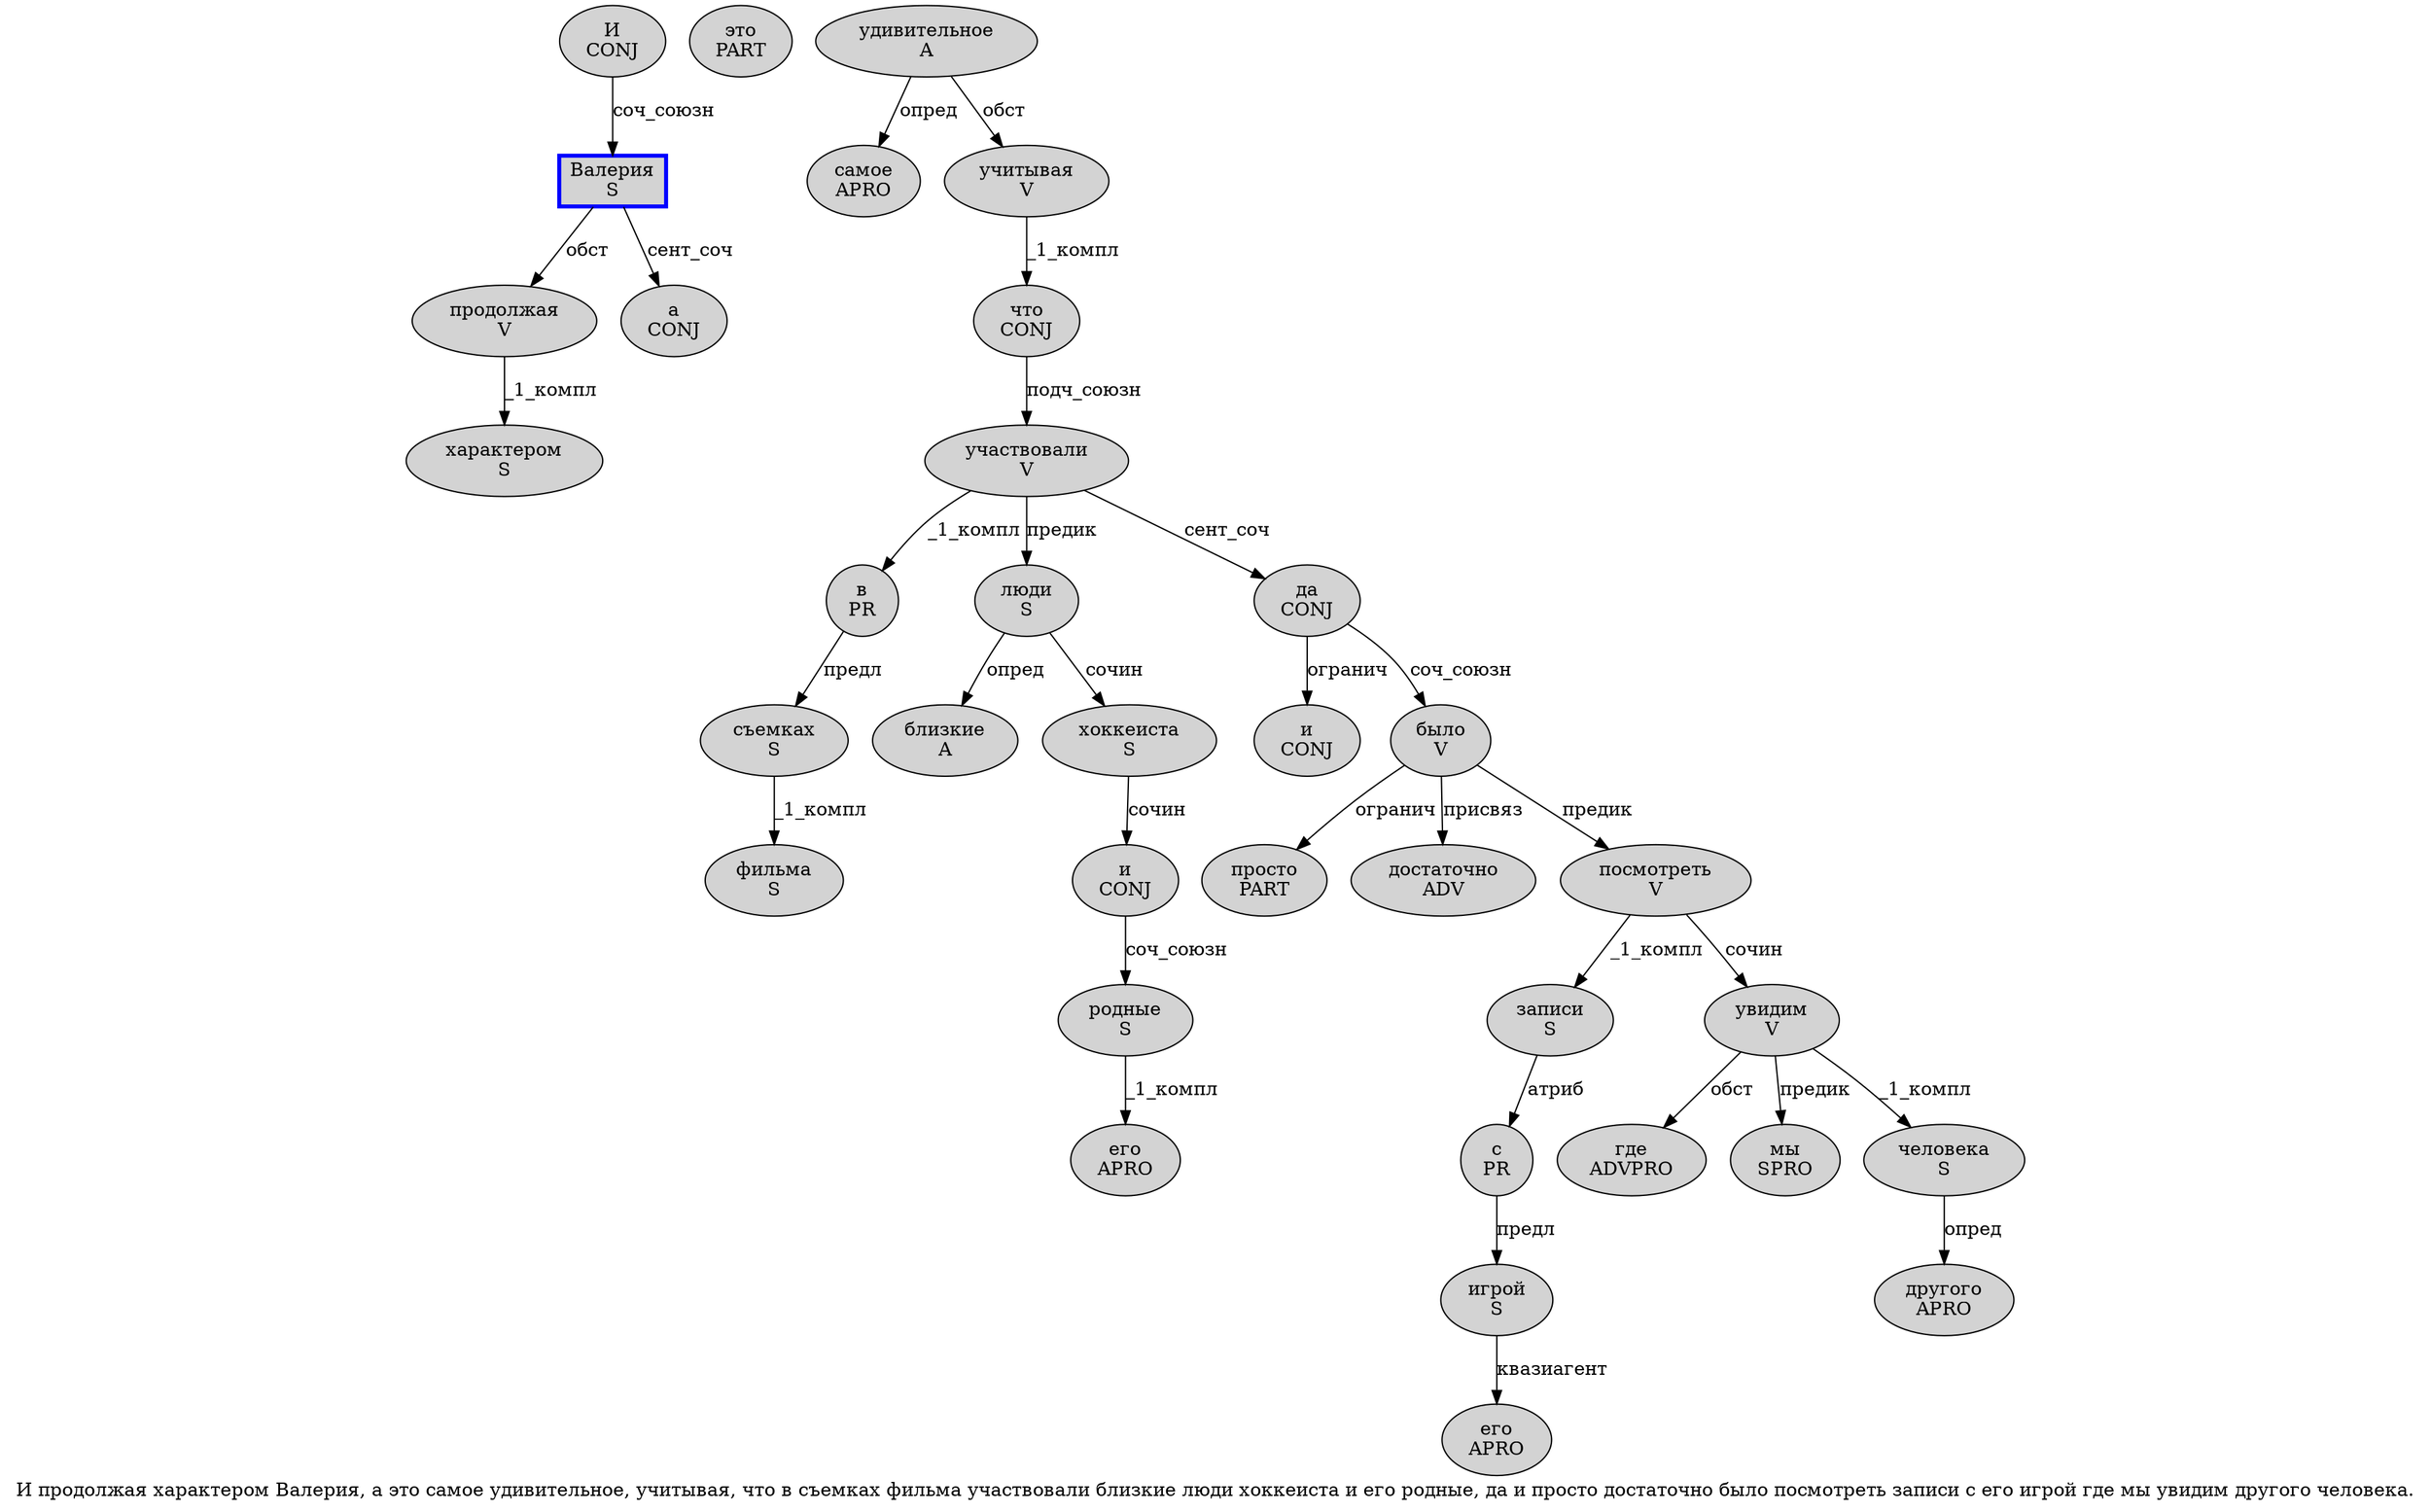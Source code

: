 digraph SENTENCE_3284 {
	graph [label="И продолжая характером Валерия, а это самое удивительное, учитывая, что в съемках фильма участвовали близкие люди хоккеиста и его родные, да и просто достаточно было посмотреть записи с его игрой где мы увидим другого человека."]
	node [style=filled]
		0 [label="И
CONJ" color="" fillcolor=lightgray penwidth=1 shape=ellipse]
		1 [label="продолжая
V" color="" fillcolor=lightgray penwidth=1 shape=ellipse]
		2 [label="характером
S" color="" fillcolor=lightgray penwidth=1 shape=ellipse]
		3 [label="Валерия
S" color=blue fillcolor=lightgray penwidth=3 shape=box]
		5 [label="а
CONJ" color="" fillcolor=lightgray penwidth=1 shape=ellipse]
		6 [label="это
PART" color="" fillcolor=lightgray penwidth=1 shape=ellipse]
		7 [label="самое
APRO" color="" fillcolor=lightgray penwidth=1 shape=ellipse]
		8 [label="удивительное
A" color="" fillcolor=lightgray penwidth=1 shape=ellipse]
		10 [label="учитывая
V" color="" fillcolor=lightgray penwidth=1 shape=ellipse]
		12 [label="что
CONJ" color="" fillcolor=lightgray penwidth=1 shape=ellipse]
		13 [label="в
PR" color="" fillcolor=lightgray penwidth=1 shape=ellipse]
		14 [label="съемках
S" color="" fillcolor=lightgray penwidth=1 shape=ellipse]
		15 [label="фильма
S" color="" fillcolor=lightgray penwidth=1 shape=ellipse]
		16 [label="участвовали
V" color="" fillcolor=lightgray penwidth=1 shape=ellipse]
		17 [label="близкие
A" color="" fillcolor=lightgray penwidth=1 shape=ellipse]
		18 [label="люди
S" color="" fillcolor=lightgray penwidth=1 shape=ellipse]
		19 [label="хоккеиста
S" color="" fillcolor=lightgray penwidth=1 shape=ellipse]
		20 [label="и
CONJ" color="" fillcolor=lightgray penwidth=1 shape=ellipse]
		21 [label="его
APRO" color="" fillcolor=lightgray penwidth=1 shape=ellipse]
		22 [label="родные
S" color="" fillcolor=lightgray penwidth=1 shape=ellipse]
		24 [label="да
CONJ" color="" fillcolor=lightgray penwidth=1 shape=ellipse]
		25 [label="и
CONJ" color="" fillcolor=lightgray penwidth=1 shape=ellipse]
		26 [label="просто
PART" color="" fillcolor=lightgray penwidth=1 shape=ellipse]
		27 [label="достаточно
ADV" color="" fillcolor=lightgray penwidth=1 shape=ellipse]
		28 [label="было
V" color="" fillcolor=lightgray penwidth=1 shape=ellipse]
		29 [label="посмотреть
V" color="" fillcolor=lightgray penwidth=1 shape=ellipse]
		30 [label="записи
S" color="" fillcolor=lightgray penwidth=1 shape=ellipse]
		31 [label="с
PR" color="" fillcolor=lightgray penwidth=1 shape=ellipse]
		32 [label="его
APRO" color="" fillcolor=lightgray penwidth=1 shape=ellipse]
		33 [label="игрой
S" color="" fillcolor=lightgray penwidth=1 shape=ellipse]
		34 [label="где
ADVPRO" color="" fillcolor=lightgray penwidth=1 shape=ellipse]
		35 [label="мы
SPRO" color="" fillcolor=lightgray penwidth=1 shape=ellipse]
		36 [label="увидим
V" color="" fillcolor=lightgray penwidth=1 shape=ellipse]
		37 [label="другого
APRO" color="" fillcolor=lightgray penwidth=1 shape=ellipse]
		38 [label="человека
S" color="" fillcolor=lightgray penwidth=1 shape=ellipse]
			30 -> 31 [label="атриб"]
			20 -> 22 [label="соч_союзн"]
			3 -> 1 [label="обст"]
			3 -> 5 [label="сент_соч"]
			24 -> 25 [label="огранич"]
			24 -> 28 [label="соч_союзн"]
			12 -> 16 [label="подч_союзн"]
			1 -> 2 [label="_1_компл"]
			33 -> 32 [label="квазиагент"]
			8 -> 7 [label="опред"]
			8 -> 10 [label="обст"]
			29 -> 30 [label="_1_компл"]
			29 -> 36 [label="сочин"]
			18 -> 17 [label="опред"]
			18 -> 19 [label="сочин"]
			22 -> 21 [label="_1_компл"]
			31 -> 33 [label="предл"]
			0 -> 3 [label="соч_союзн"]
			14 -> 15 [label="_1_компл"]
			19 -> 20 [label="сочин"]
			13 -> 14 [label="предл"]
			28 -> 26 [label="огранич"]
			28 -> 27 [label="присвяз"]
			28 -> 29 [label="предик"]
			38 -> 37 [label="опред"]
			10 -> 12 [label="_1_компл"]
			16 -> 13 [label="_1_компл"]
			16 -> 18 [label="предик"]
			16 -> 24 [label="сент_соч"]
			36 -> 34 [label="обст"]
			36 -> 35 [label="предик"]
			36 -> 38 [label="_1_компл"]
}